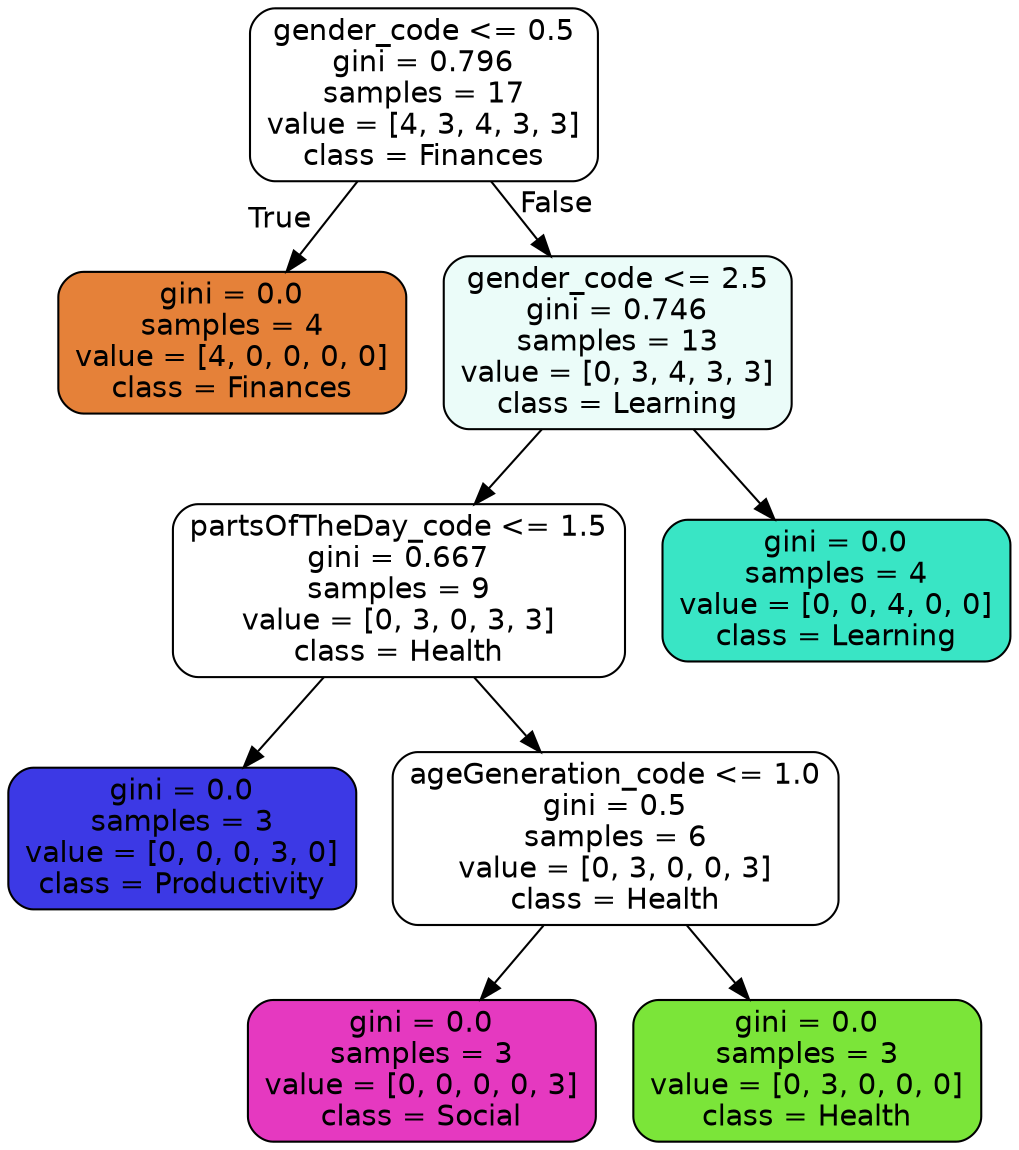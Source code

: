 digraph Tree {
node [shape=box, style="filled, rounded", color="black", fontname="helvetica"] ;
edge [fontname="helvetica"] ;
0 [label="gender_code <= 0.5\ngini = 0.796\nsamples = 17\nvalue = [4, 3, 4, 3, 3]\nclass = Finances", fillcolor="#ffffff"] ;
1 [label="gini = 0.0\nsamples = 4\nvalue = [4, 0, 0, 0, 0]\nclass = Finances", fillcolor="#e58139"] ;
0 -> 1 [labeldistance=2.5, labelangle=45, headlabel="True"] ;
2 [label="gender_code <= 2.5\ngini = 0.746\nsamples = 13\nvalue = [0, 3, 4, 3, 3]\nclass = Learning", fillcolor="#ebfcf9"] ;
0 -> 2 [labeldistance=2.5, labelangle=-45, headlabel="False"] ;
3 [label="partsOfTheDay_code <= 1.5\ngini = 0.667\nsamples = 9\nvalue = [0, 3, 0, 3, 3]\nclass = Health", fillcolor="#ffffff"] ;
2 -> 3 ;
4 [label="gini = 0.0\nsamples = 3\nvalue = [0, 0, 0, 3, 0]\nclass = Productivity", fillcolor="#3c39e5"] ;
3 -> 4 ;
5 [label="ageGeneration_code <= 1.0\ngini = 0.5\nsamples = 6\nvalue = [0, 3, 0, 0, 3]\nclass = Health", fillcolor="#ffffff"] ;
3 -> 5 ;
6 [label="gini = 0.0\nsamples = 3\nvalue = [0, 0, 0, 0, 3]\nclass = Social", fillcolor="#e539c0"] ;
5 -> 6 ;
7 [label="gini = 0.0\nsamples = 3\nvalue = [0, 3, 0, 0, 0]\nclass = Health", fillcolor="#7be539"] ;
5 -> 7 ;
8 [label="gini = 0.0\nsamples = 4\nvalue = [0, 0, 4, 0, 0]\nclass = Learning", fillcolor="#39e5c5"] ;
2 -> 8 ;
}